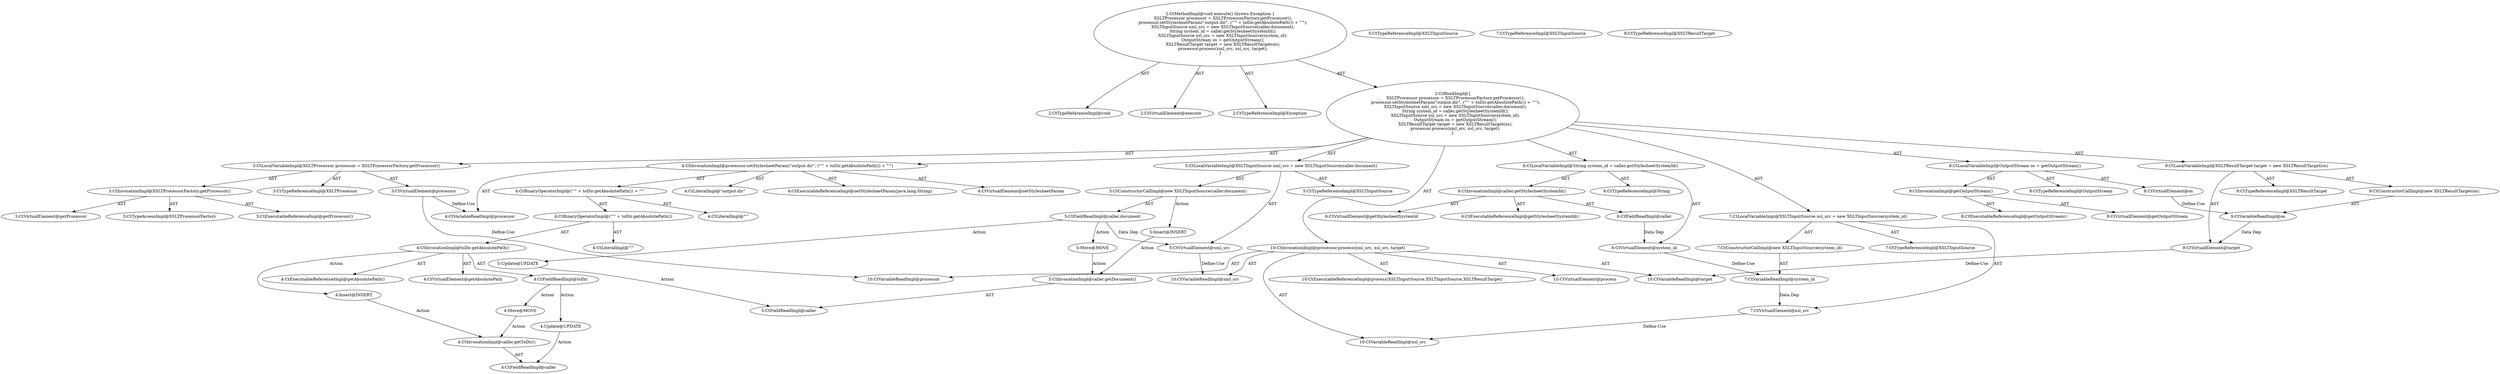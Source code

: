 digraph "execute#?" {
0 [label="2:CtTypeReferenceImpl@void" shape=ellipse]
1 [label="2:CtVirtualElement@execute" shape=ellipse]
2 [label="2:CtTypeReferenceImpl@Exception" shape=ellipse]
3 [label="3:CtTypeReferenceImpl@XSLTProcessor" shape=ellipse]
4 [label="3:CtExecutableReferenceImpl@getProcessor()" shape=ellipse]
5 [label="3:CtVirtualElement@getProcessor" shape=ellipse]
6 [label="3:CtTypeAccessImpl@XSLTProcessorFactory" shape=ellipse]
7 [label="3:CtInvocationImpl@XSLTProcessorFactory.getProcessor()" shape=ellipse]
8 [label="3:CtVirtualElement@processor" shape=ellipse]
9 [label="3:CtLocalVariableImpl@XSLTProcessor processor = XSLTProcessorFactory.getProcessor()" shape=ellipse]
10 [label="4:CtExecutableReferenceImpl@setStylesheetParam(java.lang.String)" shape=ellipse]
11 [label="4:CtVirtualElement@setStylesheetParam" shape=ellipse]
12 [label="4:CtVariableReadImpl@processor" shape=ellipse]
13 [label="4:CtLiteralImpl@\"output.dir\"" shape=ellipse]
14 [label="4:CtLiteralImpl@\"'\"" shape=ellipse]
15 [label="4:CtExecutableReferenceImpl@getAbsolutePath()" shape=ellipse]
16 [label="4:CtVirtualElement@getAbsolutePath" shape=ellipse]
17 [label="4:CtFieldReadImpl@toDir" shape=ellipse]
18 [label="4:CtInvocationImpl@toDir.getAbsolutePath()" shape=ellipse]
19 [label="4:CtBinaryOperatorImpl@(\"'\" + toDir.getAbsolutePath())" shape=ellipse]
20 [label="4:CtLiteralImpl@\"'\"" shape=ellipse]
21 [label="4:CtBinaryOperatorImpl@(\"'\" + toDir.getAbsolutePath()) + \"'\"" shape=ellipse]
22 [label="4:CtInvocationImpl@processor.setStylesheetParam(\"output.dir\", (\"'\" + toDir.getAbsolutePath()) + \"'\")" shape=ellipse]
23 [label="5:CtTypeReferenceImpl@XSLTInputSource" shape=ellipse]
24 [label="5:CtTypeReferenceImpl@XSLTInputSource" shape=ellipse]
25 [label="5:CtFieldReadImpl@caller.document" shape=ellipse]
26 [label="5:CtConstructorCallImpl@new XSLTInputSource(caller.document)" shape=ellipse]
27 [label="5:CtVirtualElement@xml_src" shape=ellipse]
28 [label="5:CtLocalVariableImpl@XSLTInputSource xml_src = new XSLTInputSource(caller.document)" shape=ellipse]
29 [label="6:CtTypeReferenceImpl@String" shape=ellipse]
30 [label="6:CtExecutableReferenceImpl@getStylesheetSystemId()" shape=ellipse]
31 [label="6:CtVirtualElement@getStylesheetSystemId" shape=ellipse]
32 [label="6:CtFieldReadImpl@caller" shape=ellipse]
33 [label="6:CtInvocationImpl@caller.getStylesheetSystemId()" shape=ellipse]
34 [label="6:CtVirtualElement@system_id" shape=ellipse]
35 [label="6:CtLocalVariableImpl@String system_id = caller.getStylesheetSystemId()" shape=ellipse]
36 [label="7:CtTypeReferenceImpl@XSLTInputSource" shape=ellipse]
37 [label="7:CtTypeReferenceImpl@XSLTInputSource" shape=ellipse]
38 [label="7:CtVariableReadImpl@system_id" shape=ellipse]
39 [label="7:CtConstructorCallImpl@new XSLTInputSource(system_id)" shape=ellipse]
40 [label="7:CtVirtualElement@xsl_src" shape=ellipse]
41 [label="7:CtLocalVariableImpl@XSLTInputSource xsl_src = new XSLTInputSource(system_id)" shape=ellipse]
42 [label="8:CtTypeReferenceImpl@OutputStream" shape=ellipse]
43 [label="8:CtExecutableReferenceImpl@getOutputStream()" shape=ellipse]
44 [label="8:CtVirtualElement@getOutputStream" shape=ellipse]
45 [label="8:CtInvocationImpl@getOutputStream()" shape=ellipse]
46 [label="8:CtVirtualElement@os" shape=ellipse]
47 [label="8:CtLocalVariableImpl@OutputStream os = getOutputStream()" shape=ellipse]
48 [label="9:CtTypeReferenceImpl@XSLTResultTarget" shape=ellipse]
49 [label="9:CtTypeReferenceImpl@XSLTResultTarget" shape=ellipse]
50 [label="9:CtVariableReadImpl@os" shape=ellipse]
51 [label="9:CtConstructorCallImpl@new XSLTResultTarget(os)" shape=ellipse]
52 [label="9:CtVirtualElement@target" shape=ellipse]
53 [label="9:CtLocalVariableImpl@XSLTResultTarget target = new XSLTResultTarget(os)" shape=ellipse]
54 [label="10:CtExecutableReferenceImpl@process(XSLTInputSource,XSLTInputSource,XSLTResultTarget)" shape=ellipse]
55 [label="10:CtVirtualElement@process" shape=ellipse]
56 [label="10:CtVariableReadImpl@processor" shape=ellipse]
57 [label="10:CtVariableReadImpl@xml_src" shape=ellipse]
58 [label="10:CtVariableReadImpl@xsl_src" shape=ellipse]
59 [label="10:CtVariableReadImpl@target" shape=ellipse]
60 [label="10:CtInvocationImpl@processor.process(xml_src, xsl_src, target)" shape=ellipse]
61 [label="2:CtBlockImpl@\{
    XSLTProcessor processor = XSLTProcessorFactory.getProcessor();
    processor.setStylesheetParam(\"output.dir\", (\"'\" + toDir.getAbsolutePath()) + \"'\");
    XSLTInputSource xml_src = new XSLTInputSource(caller.document);
    String system_id = caller.getStylesheetSystemId();
    XSLTInputSource xsl_src = new XSLTInputSource(system_id);
    OutputStream os = getOutputStream();
    XSLTResultTarget target = new XSLTResultTarget(os);
    processor.process(xml_src, xsl_src, target);
\}" shape=ellipse]
62 [label="2:CtMethodImpl@void execute() throws Exception \{
    XSLTProcessor processor = XSLTProcessorFactory.getProcessor();
    processor.setStylesheetParam(\"output.dir\", (\"'\" + toDir.getAbsolutePath()) + \"'\");
    XSLTInputSource xml_src = new XSLTInputSource(caller.document);
    String system_id = caller.getStylesheetSystemId();
    XSLTInputSource xsl_src = new XSLTInputSource(system_id);
    OutputStream os = getOutputStream();
    XSLTResultTarget target = new XSLTResultTarget(os);
    processor.process(xml_src, xsl_src, target);
\}" shape=ellipse]
63 [label="5:Update@UPDATE" shape=ellipse]
64 [label="5:CtFieldReadImpl@caller" shape=ellipse]
65 [label="4:Update@UPDATE" shape=ellipse]
66 [label="4:CtFieldReadImpl@caller" shape=ellipse]
67 [label="5:Insert@INSERT" shape=ellipse]
68 [label="5:CtInvocationImpl@caller.getDocument()" shape=ellipse]
69 [label="4:Insert@INSERT" shape=ellipse]
70 [label="4:CtInvocationImpl@caller.getToDir()" shape=ellipse]
71 [label="5:Move@MOVE" shape=ellipse]
72 [label="4:Move@MOVE" shape=ellipse]
7 -> 5 [label="AST"];
7 -> 6 [label="AST"];
7 -> 4 [label="AST"];
8 -> 12 [label="Define-Use"];
8 -> 56 [label="Define-Use"];
9 -> 8 [label="AST"];
9 -> 3 [label="AST"];
9 -> 7 [label="AST"];
17 -> 65 [label="Action"];
17 -> 72 [label="Action"];
18 -> 16 [label="AST"];
18 -> 17 [label="AST"];
18 -> 15 [label="AST"];
18 -> 69 [label="Action"];
19 -> 14 [label="AST"];
19 -> 18 [label="AST"];
21 -> 19 [label="AST"];
21 -> 20 [label="AST"];
22 -> 11 [label="AST"];
22 -> 12 [label="AST"];
22 -> 10 [label="AST"];
22 -> 13 [label="AST"];
22 -> 21 [label="AST"];
25 -> 27 [label="Data Dep"];
25 -> 63 [label="Action"];
25 -> 71 [label="Action"];
26 -> 25 [label="AST"];
26 -> 67 [label="Action"];
27 -> 57 [label="Define-Use"];
28 -> 27 [label="AST"];
28 -> 23 [label="AST"];
28 -> 26 [label="AST"];
32 -> 34 [label="Data Dep"];
33 -> 31 [label="AST"];
33 -> 32 [label="AST"];
33 -> 30 [label="AST"];
34 -> 38 [label="Define-Use"];
35 -> 34 [label="AST"];
35 -> 29 [label="AST"];
35 -> 33 [label="AST"];
38 -> 40 [label="Data Dep"];
39 -> 38 [label="AST"];
40 -> 58 [label="Define-Use"];
41 -> 40 [label="AST"];
41 -> 36 [label="AST"];
41 -> 39 [label="AST"];
45 -> 44 [label="AST"];
45 -> 43 [label="AST"];
46 -> 50 [label="Define-Use"];
47 -> 46 [label="AST"];
47 -> 42 [label="AST"];
47 -> 45 [label="AST"];
50 -> 52 [label="Data Dep"];
51 -> 50 [label="AST"];
52 -> 59 [label="Define-Use"];
53 -> 52 [label="AST"];
53 -> 48 [label="AST"];
53 -> 51 [label="AST"];
60 -> 55 [label="AST"];
60 -> 56 [label="AST"];
60 -> 54 [label="AST"];
60 -> 57 [label="AST"];
60 -> 58 [label="AST"];
60 -> 59 [label="AST"];
61 -> 9 [label="AST"];
61 -> 22 [label="AST"];
61 -> 28 [label="AST"];
61 -> 35 [label="AST"];
61 -> 41 [label="AST"];
61 -> 47 [label="AST"];
61 -> 53 [label="AST"];
61 -> 60 [label="AST"];
62 -> 1 [label="AST"];
62 -> 0 [label="AST"];
62 -> 2 [label="AST"];
62 -> 61 [label="AST"];
63 -> 64 [label="Action"];
65 -> 66 [label="Action"];
67 -> 68 [label="Action"];
68 -> 64 [label="AST"];
69 -> 70 [label="Action"];
70 -> 66 [label="AST"];
71 -> 68 [label="Action"];
72 -> 70 [label="Action"];
}